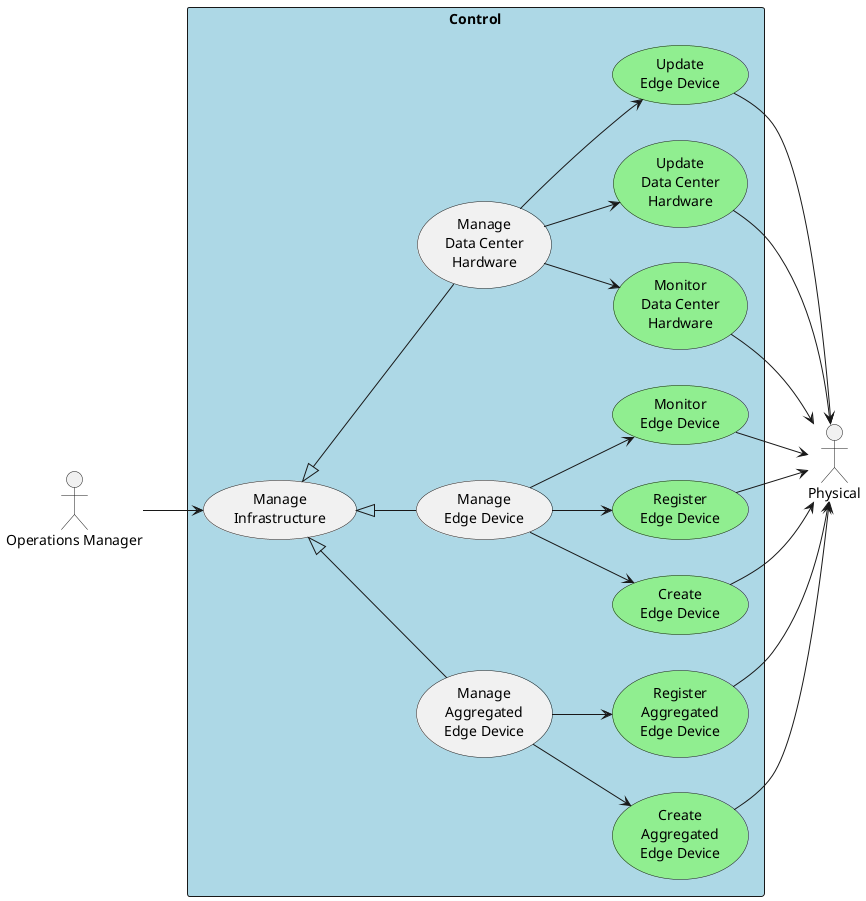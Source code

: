 @startuml

left to right direction

actor :Operations Manager: as User
actor :Physical: as Physical

rectangle "Control" #lightBlue {
  UseCase UC1 as "Manage\nInfrastructure"
  UseCase UCA as "Manage\nAggregated\nEdge Device"
  UseCase UC2 as "Create\nAggregated\nEdge Device" #lightgreen
  UseCase UC4 as "Register\nAggregated\nEdge Device" #lightgreen
  UseCase UCB as "Manage\nEdge Device"
  UseCase UC3 as "Create\nEdge Device" #lightgreen
  UseCase UC5 as "Register\nEdge Device" #lightgreen
  UseCase UC7 as "Monitor\nEdge Device" #lightgreen
  UseCase UCC as "Manage\nData Center\nHardware"
  UseCase UC8 as "Monitor\nData Center\nHardware" #lightgreen
  UseCase UC9 as "Update\nData Center\nHardware" #lightgreen
  UseCase UC0 as "Update\nEdge Device" #lightgreen

  User --> UC1
  UC1 <|-- UCA
  UCA --> UC2
  UCA --> UC4
  UC1 <|-- UCB
  UCB --> UC3
  UCB --> UC5
  UCB --> UC7
  UC1 <|-- UCC
  UCC --> UC8
  UCC --> UC9
  UCC --> UC0

  UC0 --> Physical
  UC9 --> Physical
  UC8 --> Physical
  UC7 --> Physical
  UC5 --> Physical
  UC3 --> Physical
  UC2 --> Physical
  UC4 --> Physical
}


@enduml
